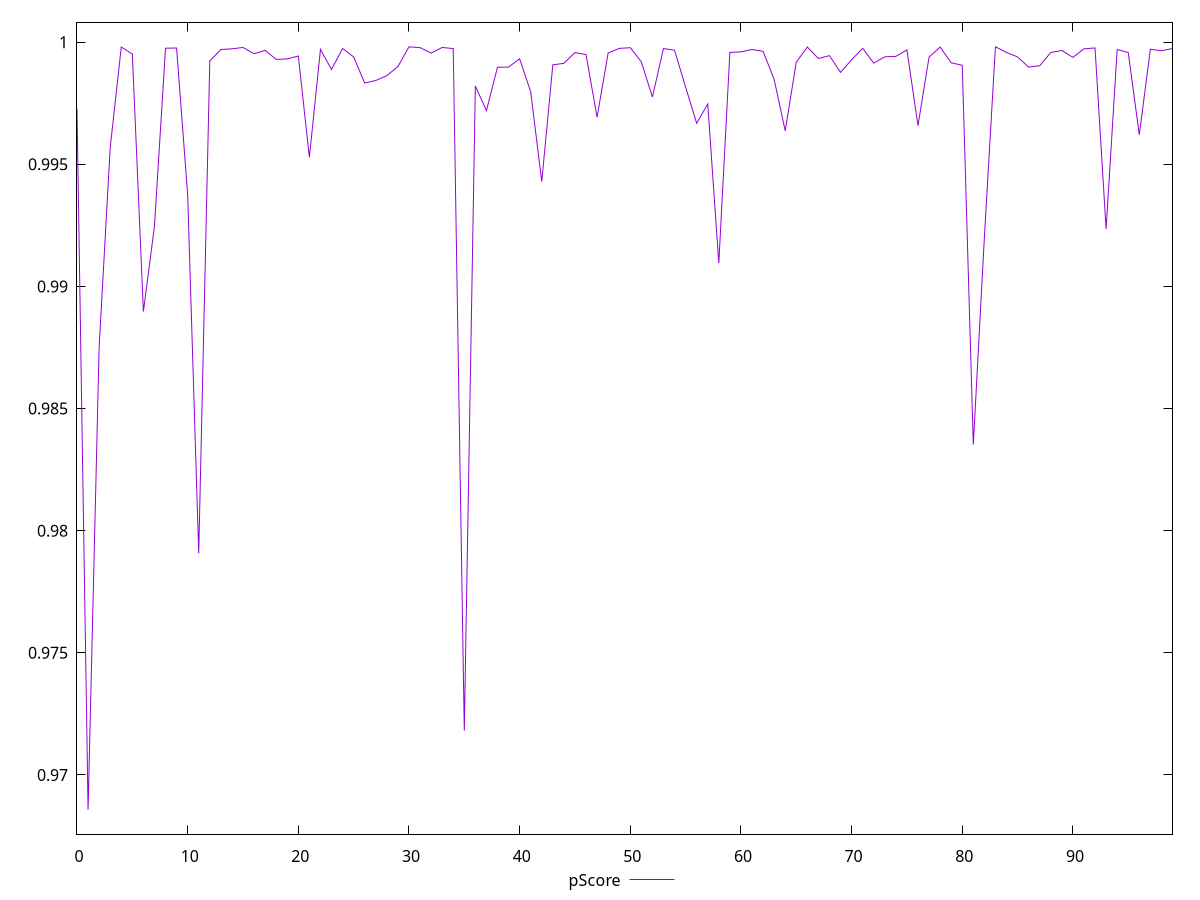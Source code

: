 reset

$pScore <<EOF
0 0.9972636659801979
1 0.9685755113386366
2 0.9875122499282223
3 0.9956816473251177
4 0.9998023373041351
5 0.9995200033030873
6 0.9889751810887981
7 0.9924617139427377
8 0.9997554902044904
9 0.9997627873550594
10 0.9937626418535639
11 0.9790799515364639
12 0.9992322247305203
13 0.9997003339984912
14 0.9997304295917233
15 0.9997845603632238
16 0.9995287822478289
17 0.9996672798173043
18 0.9992960129209427
19 0.9993166310079544
20 0.9994350273031956
21 0.9952900436499073
22 0.9997062644931398
23 0.9988859845280857
24 0.9997442475742613
25 0.9993969141261028
26 0.9983266349954756
27 0.9984351365719484
28 0.9986333676797421
29 0.9989987065184756
30 0.9998113262283181
31 0.9997788471253517
32 0.9995553774312871
33 0.9997845503909283
34 0.9997410802802082
35 0.9718155691580715
36 0.9982035649786367
37 0.997204248166132
38 0.9989739495209549
39 0.9989832622400384
40 0.9993215290995562
41 0.9979720088315969
42 0.9942947336949859
43 0.999074729530611
44 0.999134950484077
45 0.9995766181663759
46 0.9994937216480091
47 0.9969267027705492
48 0.9995593267856417
49 0.9997478249887983
50 0.9997761258486566
51 0.9991941985196526
52 0.9977555785109964
53 0.9997424152082348
54 0.9996718477223582
55 0.9981637134397149
56 0.9966767743293137
57 0.9974727967057377
58 0.9909625905997885
59 0.99958109272329
60 0.9996056019449119
61 0.9997022310883477
62 0.9996270462306015
63 0.9984788982930076
64 0.9963718088124014
65 0.9991824864740511
66 0.9998030906008766
67 0.9993338489611413
68 0.9994513633491353
69 0.9987646124641134
70 0.9992794331193309
71 0.9997499860615895
72 0.9991438286614109
73 0.9994021383401996
74 0.9994204190540104
75 0.9996879372172833
76 0.9965856731208764
77 0.9993894961221605
78 0.9998028955208422
79 0.9991586149271423
80 0.9990554111562409
81 0.9835251532666861
82 0.9920153975936407
83 0.9998158513687008
84 0.9995812440396927
85 0.9993983848942207
86 0.9989817978433568
87 0.9990367456801068
88 0.9995785982925537
89 0.9996621223786863
90 0.9993802103402907
91 0.9997298458095063
92 0.9997652202496319
93 0.992349729401234
94 0.9996997124878564
95 0.9995788347465516
96 0.9962107792775574
97 0.9997131163566539
98 0.9996488006832676
99 0.9997441105045285
EOF

set key outside below
set xrange [0:99]
set yrange [0.9675755113386366:1.0008158513687007]
set trange [0.9675755113386366:1.0008158513687007]
set terminal svg size 640, 500 enhanced background rgb 'white'
set output "report_00019_2021-02-10T18-14-37.922Z//mainthread-work-breakdown/samples/pages+cached+noadtech/pScore/values.svg"

plot $pScore title "pScore" with line

reset
